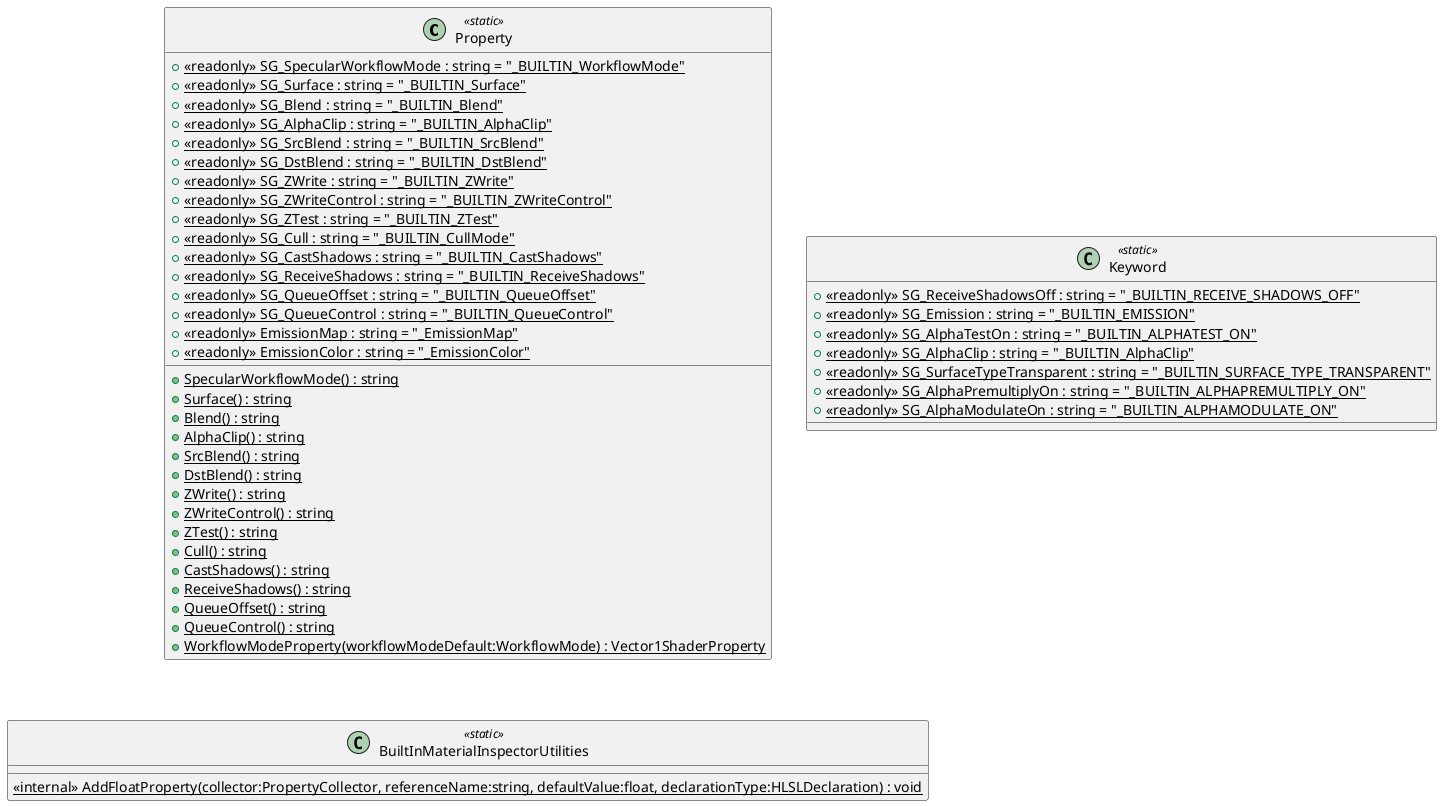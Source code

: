 @startuml
class Property <<static>> {
    + {static} SpecularWorkflowMode() : string
    + {static} Surface() : string
    + {static} Blend() : string
    + {static} AlphaClip() : string
    + {static} SrcBlend() : string
    + {static} DstBlend() : string
    + {static} ZWrite() : string
    + {static} ZWriteControl() : string
    + {static} ZTest() : string
    + {static} Cull() : string
    + {static} CastShadows() : string
    + {static} ReceiveShadows() : string
    + {static} QueueOffset() : string
    + {static} QueueControl() : string
    + {static} <<readonly>> SG_SpecularWorkflowMode : string = "_BUILTIN_WorkflowMode"
    + {static} <<readonly>> SG_Surface : string = "_BUILTIN_Surface"
    + {static} <<readonly>> SG_Blend : string = "_BUILTIN_Blend"
    + {static} <<readonly>> SG_AlphaClip : string = "_BUILTIN_AlphaClip"
    + {static} <<readonly>> SG_SrcBlend : string = "_BUILTIN_SrcBlend"
    + {static} <<readonly>> SG_DstBlend : string = "_BUILTIN_DstBlend"
    + {static} <<readonly>> SG_ZWrite : string = "_BUILTIN_ZWrite"
    + {static} <<readonly>> SG_ZWriteControl : string = "_BUILTIN_ZWriteControl"
    + {static} <<readonly>> SG_ZTest : string = "_BUILTIN_ZTest"
    + {static} <<readonly>> SG_Cull : string = "_BUILTIN_CullMode"
    + {static} <<readonly>> SG_CastShadows : string = "_BUILTIN_CastShadows"
    + {static} <<readonly>> SG_ReceiveShadows : string = "_BUILTIN_ReceiveShadows"
    + {static} <<readonly>> SG_QueueOffset : string = "_BUILTIN_QueueOffset"
    + {static} <<readonly>> SG_QueueControl : string = "_BUILTIN_QueueControl"
    + {static} <<readonly>> EmissionMap : string = "_EmissionMap"
    + {static} <<readonly>> EmissionColor : string = "_EmissionColor"
    + {static} WorkflowModeProperty(workflowModeDefault:WorkflowMode) : Vector1ShaderProperty
}
class Keyword <<static>> {
    + {static} <<readonly>> SG_ReceiveShadowsOff : string = "_BUILTIN_RECEIVE_SHADOWS_OFF"
    + {static} <<readonly>> SG_Emission : string = "_BUILTIN_EMISSION"
    + {static} <<readonly>> SG_AlphaTestOn : string = "_BUILTIN_ALPHATEST_ON"
    + {static} <<readonly>> SG_AlphaClip : string = "_BUILTIN_AlphaClip"
    + {static} <<readonly>> SG_SurfaceTypeTransparent : string = "_BUILTIN_SURFACE_TYPE_TRANSPARENT"
    + {static} <<readonly>> SG_AlphaPremultiplyOn : string = "_BUILTIN_ALPHAPREMULTIPLY_ON"
    + {static} <<readonly>> SG_AlphaModulateOn : string = "_BUILTIN_ALPHAMODULATE_ON"
}
class BuiltInMaterialInspectorUtilities <<static>> {
    <<internal>> {static} AddFloatProperty(collector:PropertyCollector, referenceName:string, defaultValue:float, declarationType:HLSLDeclaration) : void
}
@enduml
